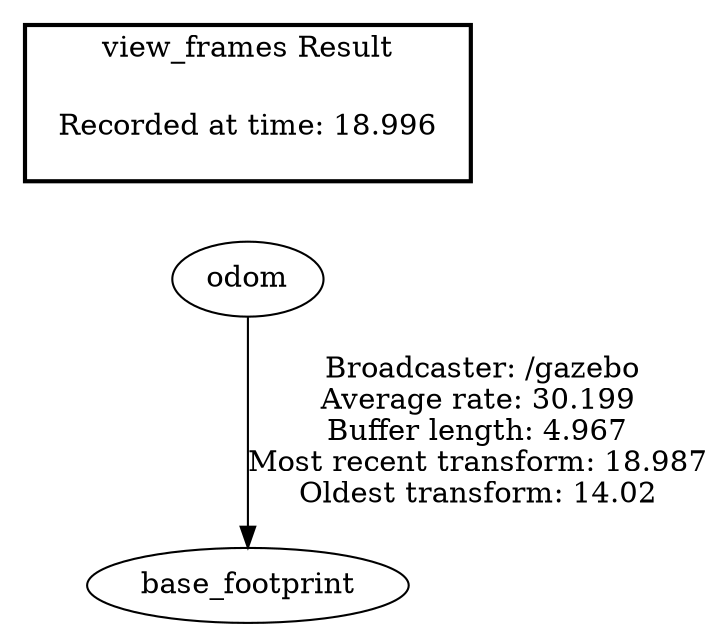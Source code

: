digraph G {
"odom" -> "base_footprint"[label=" Broadcaster: /gazebo\nAverage rate: 30.199\nBuffer length: 4.967\nMost recent transform: 18.987\nOldest transform: 14.02\n"];
edge [style=invis];
 subgraph cluster_legend { style=bold; color=black; label ="view_frames Result";
"Recorded at time: 18.996"[ shape=plaintext ] ;
}->"odom";
}